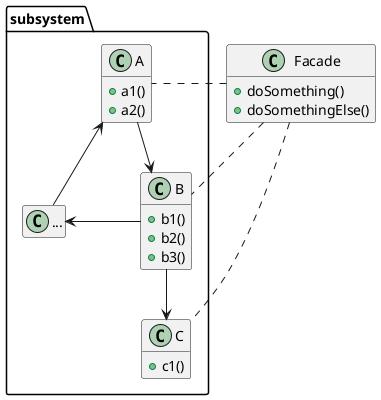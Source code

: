 @startuml

skinparam nodesep 75
skinparam ranksep 50
hide empty members

class Facade {
  + doSomething()
  + doSomethingElse()
}

Facade . subsystem.A
Facade . subsystem.B
Facade . subsystem.C

package subsystem  {

  class A {
    + a1()
    + a2()
  }

  class B {
    + b1()
    + b2()
    + b3()
  }

  class C {
    + c1()
  }

  class D as "..."

  B <-  A
  B --> C
  A <-- D
  D <- B

}


@enduml
